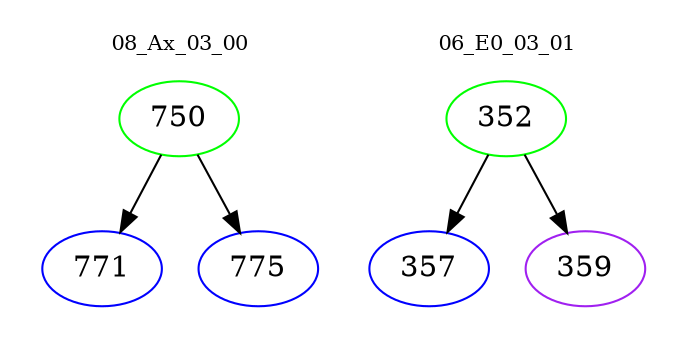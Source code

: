 digraph{
subgraph cluster_0 {
color = white
label = "08_Ax_03_00";
fontsize=10;
T0_750 [label="750", color="green"]
T0_750 -> T0_771 [color="black"]
T0_771 [label="771", color="blue"]
T0_750 -> T0_775 [color="black"]
T0_775 [label="775", color="blue"]
}
subgraph cluster_1 {
color = white
label = "06_E0_03_01";
fontsize=10;
T1_352 [label="352", color="green"]
T1_352 -> T1_357 [color="black"]
T1_357 [label="357", color="blue"]
T1_352 -> T1_359 [color="black"]
T1_359 [label="359", color="purple"]
}
}
